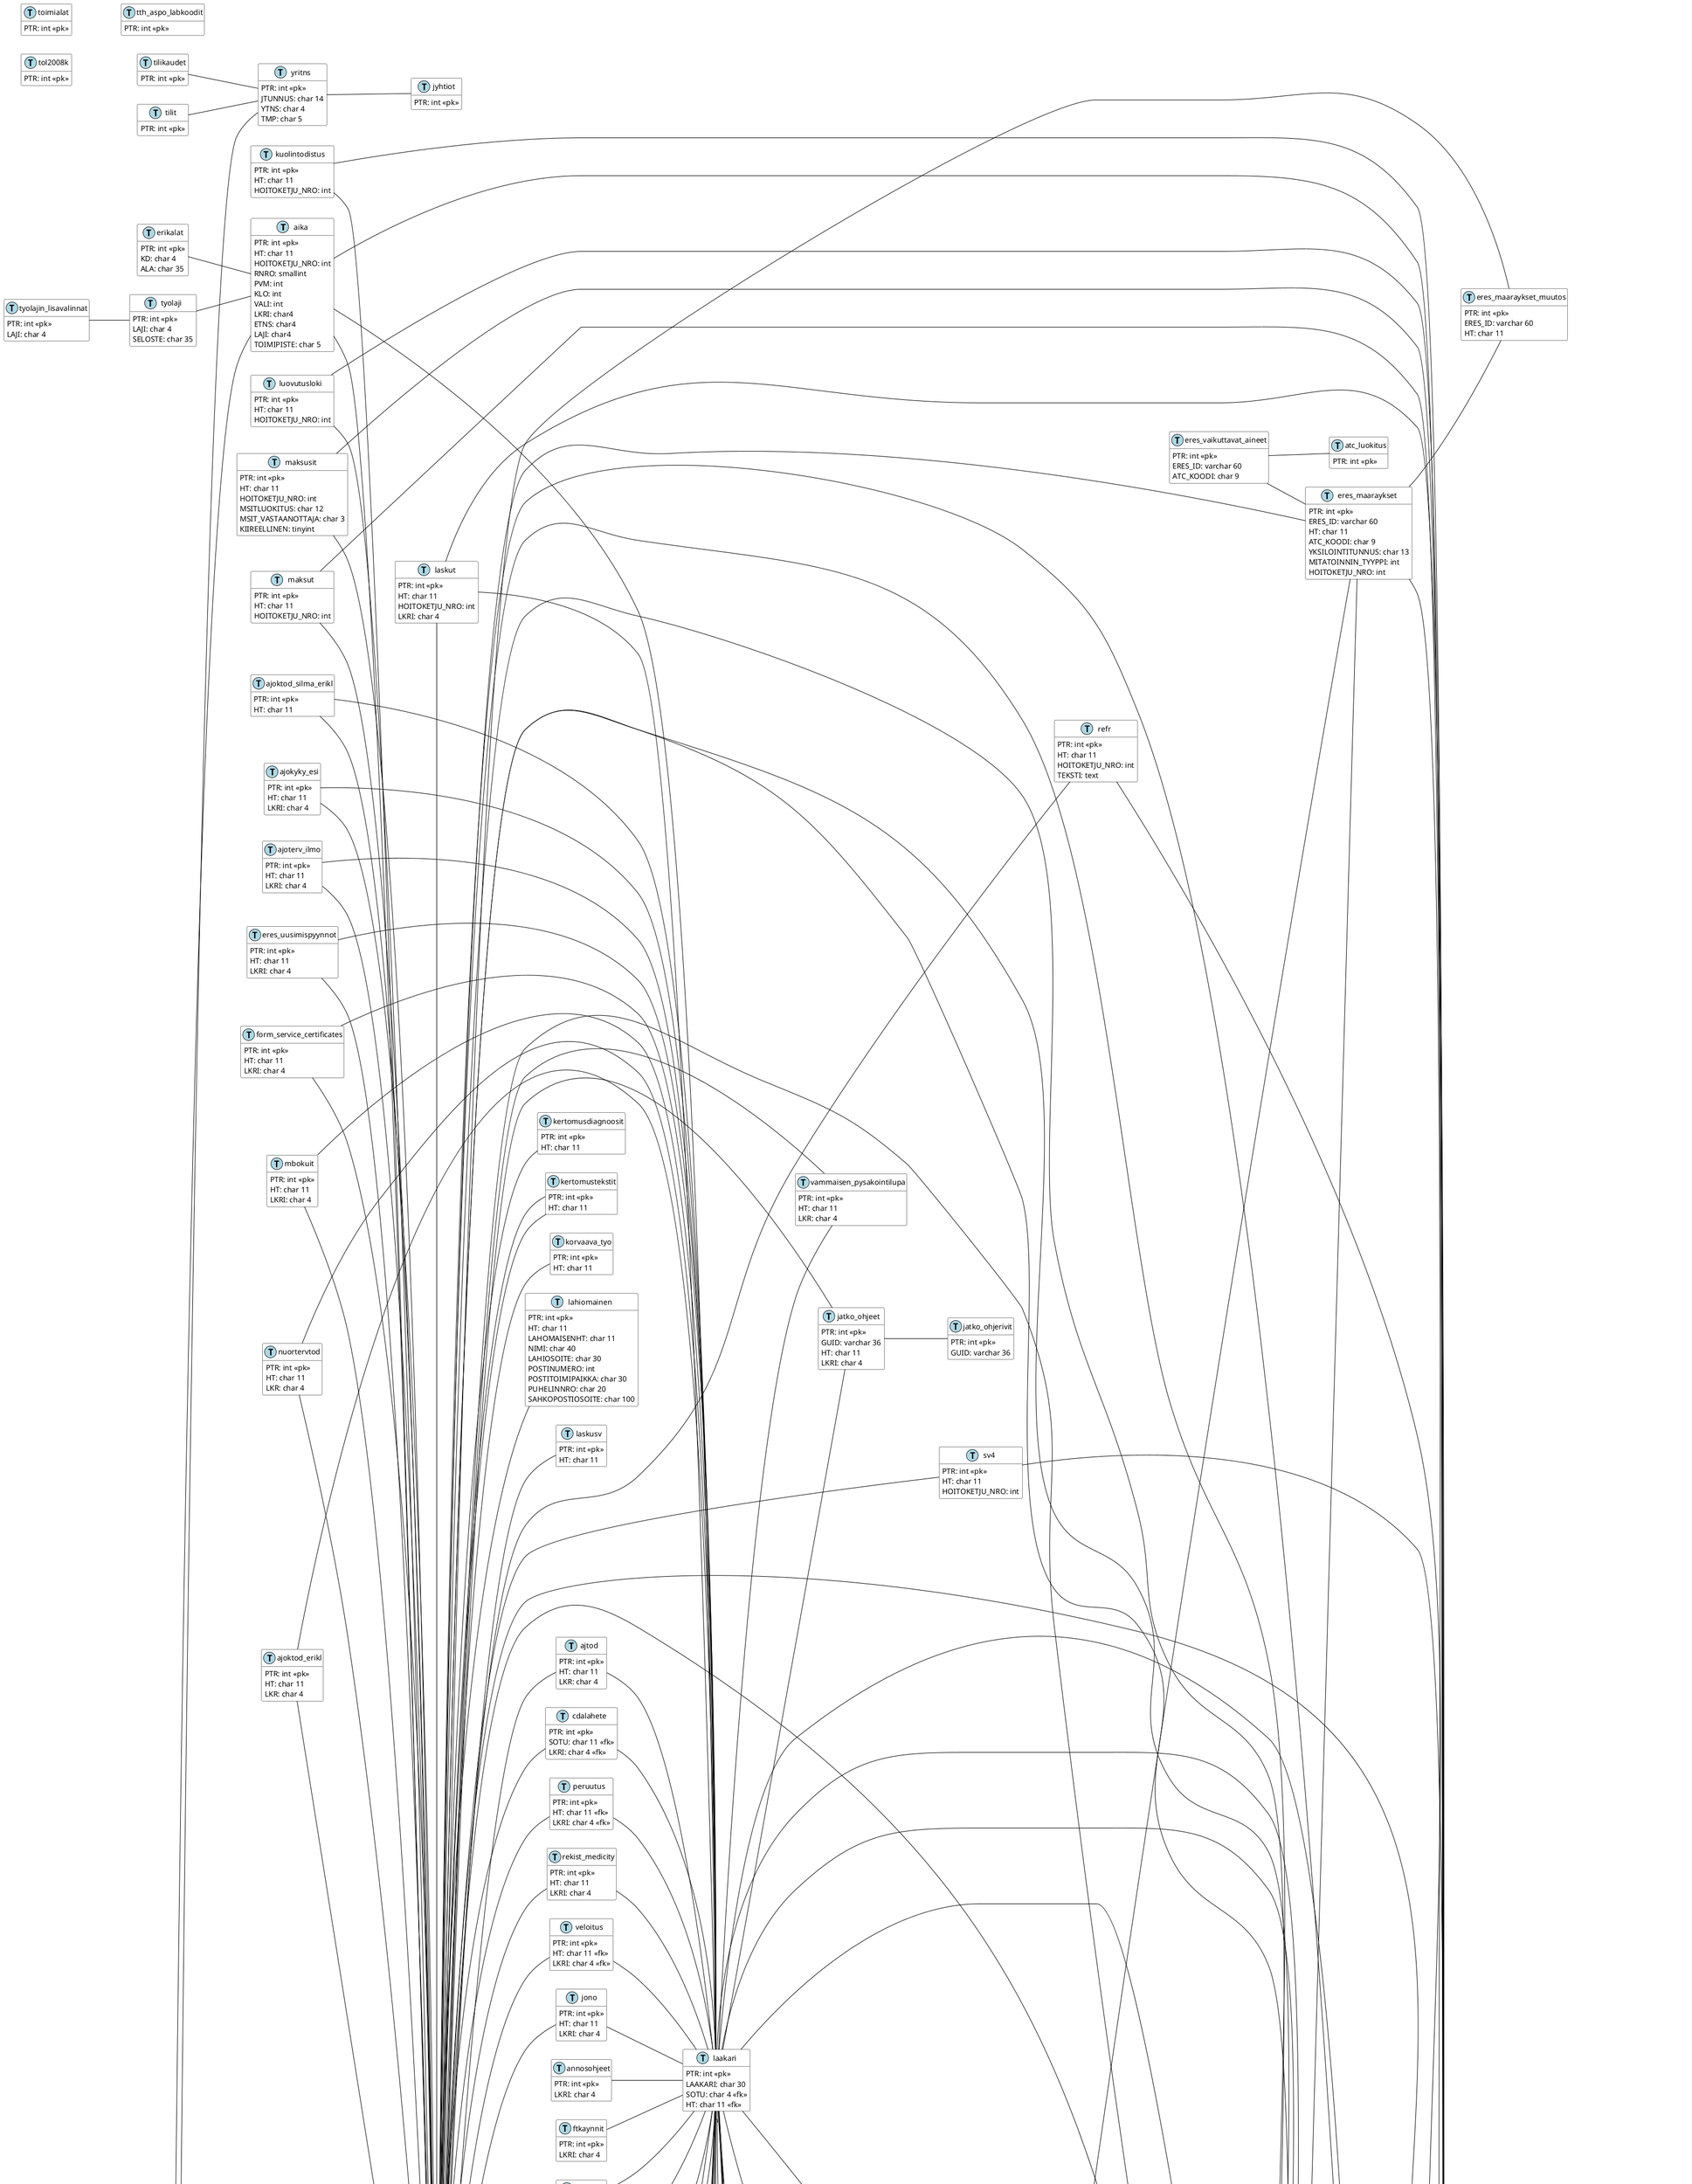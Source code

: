 @startuml

!define table(x) class x << (T,lightblue) >>
!define view(x) class x << (V,lightblue) >>
!define tr(x) class x << (R,red) >>
!define tf(x) class x << (F,darkorange) >>
!define af(x) class x << (F,white) >>
!define fn(x) class x << (F,plum) >>
!define fs(x) class x << (F,tan) >>
!define ft(x) class x << (F,wheat) >>
!define if(x) class x << (F,gaisboro) >>
!define p(x) class x << (P,indianred) >>
!define pc(x) class x << (P,lemonshiffon) >>
!define x(x) class x << (P,linen) >>

hide methods
hide stereotypes
skinparam classarrowcolor gray
skinparam ClassBackgroundColor white
skinparam ClassBorderColor black
skinparam ArrowColor black
skinparam Shadowing false
'top to bottom direction
left to right direction

table(aika) {
	PTR: int <<pk>>
	HT: char 11
	HOITOKETJU_NRO: int
        RNRO: smallint
	PVM: int
	KLO: int
	VALI: int
	LKRI: char4
	ETNS: char4
	LAJI: char4
	TOIMIPISTE: char 5
}
/'
table(aika_log) {
	PTR int <<pk>>
	HT: char 11
	HOITOKETJU_NRO: int
	LKRI: char 4
}
'/
/'	tyhjä taulu
table(aikaseuranta) {
	PTR: int <<pk>>
	HT: char 11
	LKRI: char 4
}
'/
table(ajoktod_erikl) {
	PTR: int <<pk>>
	HT: char 11
	LKR: char 4
}

table(ajoktod_silma_erikl) {
	PTR: int <<pk>>
	HT: char 11
}

table(ajokyky_esi) {
	PTR: int <<pk>>
	HT: char 11
	LKRI: char 4
}

table(ajoterv_ilmo) {
	PTR: int <<pk>>
	HT: char 11
	LKRI: char 4
}

table(ajotod_laajennettu) {
	PTR: int <<pk>>
	HT: char 11
}

table(ajtod) {
	PTR: int <<pk>>
	HT: char 11
	LKR: char 4
}
/'	tyhjiä tauluja
table(alarm) {
	PTR: int <<pk>>
	LKRI: char 4
}
table(alarmrec) {
	PTR: int <<pk>>
}
'/
/'
table(alennus) {
	PTR: int <<pk>>
}
'/
/'
table(aleryhma) {
	PTR: int <<pk>>
}
'/
/'
table(altiste) {
	PTR: int <<pk>>
}
table(altisteet) {
	PTR: int <<pk>>
}
'/
/'	tarkista
table(alueet) {
	PTR: int <<pk>>
}
'/

table(aluhinta) {
	PTR: int <<pk>>
	KOODI: char 7
}


table(anamnesi) {
	PTR: int <<pk>>
	HT: char 11
}
/'
table(anamnesi_bak) {
	PTR: int <<pk>>
	HT: char 11
}
'/
table(annosohjeet) {
	PTR: int <<pk>>
	LKRI: char 4
}

/' tarkista
table(asema) {
	PTR: int <<pk>>
}
'/

table(asiakas) {
	PTR: int <<pk>>
	Y_TUNNUS: char 11
}
/'	tyhjiä tauluja
table(asiakas_tilit) {
	PTR: int <<pk>>
}


table(asiakasryhmatunnukset) {
	PTR: int <<pk>>
}
'/
/'	tarkista
table(asryhmat) {
	PTR: int <<pk>>
}
'/

table(atc_luokitus) {
	PTR: int <<pk>>
}


table(atodist) {
	PTR: int <<pk>>
	HT: char 11
	HOITOKETJU_NRO: int
	LKR: char 4
}
/'
table(audit) {
	PTR: int <<pk>>
	HT: char 11
}
'/
/'
table(avoin_liitelomake) {
	PTR: int <<pk>>
	HT: char 11
}
'/

table(blausunto1) {
	PTR: int <<pk>>
	HT: char 11
	HOITOKETJU_NRO: int
	SIIRTOTIEDOT: varchar 100
}

table(blausunto2) {
	PTR: int <<pk>>
	HT: char 11
	HOITOKETJU_NRO: int
}

/'
table(cdaasetus) {
	PTR: int <<pk>>
}
'/

table(cdalahete) {
	PTR: int <<pk>>
	SOTU: char 11 <<fk>>
	LKRI: char 4 <<fk>>
}

table(cdaloki) {
	PTR: int <<pk>>
	HT: char 11
}

/'	tyhjä taulu
table(clsnto) {
	PTR: int <<pk>>
	HT: char 11
	HOITOKETJU_NRO: int
	LKR: char 4
}
'/
/'
table(comconsent) {
	PTR: int <<pk>>
}
table(compatientwill) {
	PTR: int <<pk>>
}
'/
/'	tyhjiä tauluja
table(ekg_ras) {
	PTR: int <<pk>>
	HT: char 11
	HOITOKETJU_NRO: int
	LKR: char 4
}

table(elausunto) {
	PTR: int <<pk>>
	HT: char 11
	HOITOKETJU_NRO: int
	LKR: char 4
}
'/

table(email) {
	PTR: int <<pk>>
	HT: char 11
}
/' tyhjiä tauluja
table(endoskopiat) {
	PTR: int <<pk>>
	HT: char 11
	HOITOKETJU_NRO: int
}
table(ennakko) {
	PTR: int <<pk>>
	HT: char 11
}
'/
/'
table(epreprescriptionprofessional) {
	PTR: int <<pk>>
}
'/
/'
table(epreprescriptionprofessionalrestriction) {
	PTR: int <<pk>>
}
'/

table(epreprescriptionrenewal) {
	PTR: int <<pk>>
	HTUN: char 11
	AUTHOR: varchar 6
}
/'
table(EPRePresMessageAck) {
	PTR: int <<pk>>
}
'/
/'
table(eres_cda_dokumentit) {
	PTR: int <<pk>>
}
'/
/'
table(eres_koodistot) {
	PTR: int <<pk>>
}
'/
/'
table(eres_logi) {
	PTR: int <<pk>>
}
'/
/'
table(eres_lt_erillisselvitys) {
	PTR: int <<pk>>
	YKSILOINTITUNNUS: char 13
}
'/
/'
table(eres_lt_erillisselvitys_historia) {
	PTR: int <<pk>>
	YKSILOINTITUNNUS: char 13
}
'/
/'
table(eres_lt_fraasit) {
	PTR: int <<pk>>
	YKSILOINTITUNNUS: char 13
}
'/
/'
table(eres_lt_laake) {
	PTR: int <<pk>>
	YKSILOINTITUNNUS: char 13
}
'/
/'
table(eres_lt_laake_historia) {
	PTR: int <<pk>>
	YKSILOINTITUNNUS: char 13
}
'/
/'
table(eres_lt_vaikuttava_aine) {
	PTR: int <<pk>>
	YKSILOINTITUNNUS: char 13
}
'/
/'
table(eres_lt_vaikuttava_aine_historia) {
	PTR: int <<pk>>
	YKSILOINTITUNNUS: char 13
}
'/

table(eres_maaraykset) {
	PTR: int <<pk>>
	ERES_ID: varchar 60
	HT: char 11
	ATC_KOODI: char 9
	YKSILOINTITUNNUS: char 13
	MITATOINNIN_TYYPPI: int
	HOITOKETJU_NRO: int
}


table(eres_maaraykset_muutos) {
	PTR: int <<pk>>
	ERES_ID: varchar 60
	HT: char 11
}

/'
table(eres_muut_valmisteet) {
	PTR: int <<pk>>
}
'/
/'
table(eres_seokset) {
	PTR: int <<pk>>
}
'/
/'	tyhjä taulu
table(eres_uusimis_oikeudet) {
	PTR: int <<pk>>
}
'/

table(eres_uusimispyynnot) {
	PTR: int <<pk>>
	HT: char 11
	LKRI: char 4
}


table(eres_vaikuttavat_aineet) {
	PTR: int <<pk>>
	ERES_ID: varchar 60
	ATC_KOODI: char 9
}

/'
table(eres_versiot) {
	PTR: int <<pk>>
}
'/
/'
table(eres_vrk_toimikortti) {
	PTR: int <<pk>>
}
'/
/'
table(erihinta) {
	PTR: int <<pk>>
}
'/
/'
table(erikala) {
	PTR: int <<pk>>
}
'/

table(erikalan_lkrin_lsnto) {
	PTR: int <<pk>>
	HT: char 11
	LKR: char 4
}


table(erikalat) {
	PTR: int <<pk>>
	KD: char 4
	ALA: char 35
}

/'	tyhjä taulu
table(erikoisalamaxkaynnit) {
	PTR: int <<pk>>
}


table(erillinen_asiakirja) {
	PTR: int <<pk>>
	HT: char 11
}
'/
/'
table(extkayttajat) {
	PTR: int <<pk>>
}
'/

table(extoikeudet) {
	PTR: int <<pk>>
}

/'	tyhjä taulu
table(exttiedostot) {
	PTR: int <<pk>>
}
'/

table(form_service_certificates) {
	PTR: int <<pk>>
	HT: char 11
	LKRI: char 4
}

/'
table(fraasit) {
	PTR: int <<pk>>
}
'/
table(ftkaynnit) {
	PTR: int <<pk>>
	LKRI: char 4
}
/'
table(ftkuvat) {
	PTR: int <<pk>>
}
'/

table(fttekstit) {
	PTR: int <<pk>>
	LKRI: char 4
}

table(fysioterapia) {
	PTR: int <<pk>>
	SOTU: char 11 <<fk>>
	HOITOKETJU_NRO: int
}

/'
table(gdpr_log_yyyymm) {
	PTR: int <<pk>>
	HT: char 11
}
table(gdpr_logi) {
	PTR: int <<pk>>
	HT: varchar 100
}
'/
/'
table(gmssqlfile) {
}
'/
/'	tyhjä taulu
table(gstatus) {
	PTR: int <<pk>>
	HT: char 11
}
'/
/'
table(hampaat) {
	PTR: int <<pk>>
}
'/
/'	tyhjiä tauluja
table(hansel_puitesopimus) {
	PTR: int <<pk>>
}


table(hansel_sopimus) {
	PTR: int <<pk>>
}


table(hansel_tuotekoodit) {
	PTR: int <<pk>>
}
'/

table(hetut_rokotus) {
	HT: char 11
}

/'	tyhjä taulu
table(hilmo) {
	PTR: int <<pk>>
	HT: char 11
}
'/
/'
table(hilmo_topi_rekisteri) {
	PTR: int <<pk>>
}
'/
/'
table(hkoodit) {
	PTR: int <<pk>>
}
'/
/'
table(hloryhma) {
	PTR: int <<pk>>
}
'/
/' tyhjiä tauluja
table(hoitoilmoitus) {
	PTR: int <<pk>>
	HT: char 11
}

table(hoitoilmoitus_era) {
	PTR: int <<pk>>
}


table(hoitoilmoitus_lahetys) {
	PTR: int <<pk>>
}
'/
table(hoitoketju) {
	PTR: int <<pk>>
	HOITOKETJU_NRO: int
	HT: char 11
}
/'	tyhjiä tauluja
table(hoitovastuu) {
	PTR: int <<pk>>
	HOITOKETJU_NRO: int
}
table(hs_aika) {
	PTR: int <<pk>>
	HT: char 11
}
table(hs_ajanvaraus) {
	PTR: int <<pk>>
}
table(hs_an_esitiedot) {
	PTR: int <<pk>>
	HT: char 11
}
table(hs_avlahete) {
	PTR: int <<pk>>
	HT: char 11
}
table(hs_esitiedot) {
	PTR: int <<pk>>
	HT: char 11
	LKRI: char 4
}
table(hs_guidlist) {
	PTR: int <<pk>>
	HT: char 11
}
table(hs_hoitokortti) {
	PTR: int <<pk>>
	HT: char 11
	HOITOKETJU_NRO: int
}
table(hs_koodit) {
	PTR: int <<pk>>
}
table(hs_laakejako) {
	PTR: int <<pk>>
	HT: char 11
}
table(hs_lahete) {
	PTR: int <<pk>>
	HT: char 11
}
table(hs_laitevaraukset) {
	PTR: int <<pk>>
	HT: char 11
}
table(hs_laitteet) {
	PTR: int <<pk>>
}
table(hs_logi) {
	PTR: int <<pk>>
	HT: char 11
}
table(hs_notes) {
	PTR: int <<pk>>
}
table(hs_osastot) {
	PTR: int <<pk>>
}
table(hs_resursointi) {
	PTR: int <<pk>>
}
table(hs_saikuume) {
	PTR: int <<pk>>
	HT: char 11
}
table(hs_sailaake) {
	PTR: int <<pk>>
	HT: char 11
	LKRI: char 4
}
table(hs_salisuljettu) {
	PTR: int <<pk>>
}
table(hs_styles) {
	PTR: int <<pk>>
}
table(hs_tekstit) {
	PTR: int <<pk>>
	HT: char 11
}
table(hs_toimenpide) {
	PTR: int <<pk>>
	HT: char 11
}
table(hs_vuodepaikat) {
	PTR: int <<pk>>
}
table(hs_vuodevaraus) {
	PTR: int <<pk>>
	HT: char 11
}
table(hstatus) {
	PTR: int <<pk>>
	HT: char 11
	LKRI: char 4
}
table(htekstit) {
	PTR: int <<pk>>
	HT: char 11
	LKRI: char 4
}
'/
table(hukat) {
	PTR: int <<pk>>
	HT: char 11
}

/'	tyhjä taulu
table(huoltotauko) {
	PTR: int <<pk>>
}
'/
/'
table(huonenro) {
	PTR: int <<pk>>
}
table(huonetunnukset) {
	PTR: int <<pk>>
}
'/
/'
table(iah) {
	PTR: int <<pk>>
}
'/

table(icd10) {
	PTR: int <<pk>>
	KOODI: char 6
	AST: char 1
	KOODI_2: char 6
	THL_KOODI: char 13
}


table(icd10omat) {
	PTR: int <<pk>>
	LKRI: char 4
}

/'
table(icdlnk) {
	PTR: int <<pk>>
}
'/
/'
table(icdtxt) {
	PTR: int <<pk>>
}
'/
/'
table(icpc2) {
	PTR: int <<pk>>
}
'/
/'	tyhjiä tauluja
table(ienrajat) {
	PTR: int <<pk>>
	HT: char 11
	LKRI: char 4
}

table(init) {
	PTR: int <<pk>>
}


table(inn_laakeaineet) {
	PTR: int <<pk>>
}
'/
/'	ei relevantti taulu
table(iplogi) {
	PTR: int <<pk>>
	HT: char 11
}
'/
/' tyhjiä tauluja
' irtosolu ei tyhjä tuotannossa
table(irtosolu) {
	PTR: int <<pk>>
	HETU: char 11
}


table(ivf) {
	PTR: int <<pk>>
	HETU: char 11
}
'/
table(ivfp) {
	PTR: int <<pk>>
	HETU: char 11
}


table(jatko_ohjeet) {
	PTR: int <<pk>>
	GUID: varchar 36
	HT: char 11
	LKRI: char 4
}

table(jatko_ohjerivit) {
	PTR: int <<pk>>
	GUID: varchar 36
}


table(jono) {
	PTR: int <<pk>>
	HT: char 11
	LKRI: char 4
}


table(jyhtiot) {
	PTR: int <<pk>>
}

/'
table(kalenteri) {
	PTR: int <<pk>>
}
'/
/'
table(kassatns) {
	PTR: int <<pk>>
}
'/
/'	tyhjiä tauluja
table(kauttakulku) {
	PTR: int <<pk>>
	HT: char 11
}


table(kauttakulkuaineistot) {
	PTR: int <<pk>>
}
'/

table(kaynnit) {
	PTR: int <<pk>>
	HT: char 11
	HOITOKETJU_NRO: int
}


table(kayttotarkoitus) {
	PTR: int <<pk>>
	HT: char 11
}
/'
table(kelasv) {
	PTR: int <<pk>>
}
'/
table(kertomusdiagnoosit) {
	PTR: int <<pk>>
	HT: char 11
}
/'
table(kertomusdiagnoosit_x) {
	PTR: int <<pk>>
	HT: char 11
}
'/
/'
table(KERTOMUSROKOTUS) {
	PTR: int <<pk>>
	HT: char 11
}


table(kertomustekijat) {
	PTR: int <<pk>>
}
'/

table(kertomustekstit) {
	PTR: int <<pk>>
	HT: char 11
}
/'	tyhjiä tauluja
table(kertomustmp) {
	PTR: int <<pk>>
	HT: char 11
}


table(kertomustmp_x) {
	PTR: int <<pk>>
	HT: char 11
}


table(kihi_alennus) {
	PTR: int <<pk>>
}


table(kihi_alennusrivit) {
	PTR: int <<pk>>
}


table(kihi_ohitettavat) {
	PTR: int <<pk>>
}


table(kiinnost) {
	PTR: int <<pk>>
}
'/
/'
table(kirje) {
	PTR: int <<pk>>
}
'/
/'
table(kkoodi) {
	PTR: int <<pk>>
}
'/
/'
table(klista) {
	PTR: int <<pk>>
}
'/
/'
table(klkumppani) {
	PTR: int <<pk>>
}
'/
/'
table(klmuunnos) {
	PTR: int <<pk>>
}
'/
/'
table(konseptit) {
	PTR: int <<pk>>
}
'/
table(konsult) {
	PTR: int <<pk>>
	HT: char 11
	LY_TUNNUS: char 11
	HOITOKETJU_NRO: int
}
/' tyhjä taulu
table(kontekstinvaihto) {
	PTR: int <<pk>>
	HT: char 11
}
'/
/'
table(koodit) {
	PTR: int <<pk>>
}
'/
/'	tyhjä taulu
table(korttimaksut) {
	PTR: int <<pk>>
}
'/
table(korvaava_tyo) {
	PTR: int <<pk>>
	HT: char 11
}
/'
table(kptns) {
	PTR: int <<pk>>
}
'/
/'
table(ktasma) {
	PTR: int <<pk>>
}
'/
/'	tyhjiä tauluja
table(kunta) {
	PTR: int <<pk>>
}
table(kuntoutuja) {
	PTR: int <<pk>>
	HT: char 11
}
table(kuntoutujan_kurssit) {
	PTR: int <<pk>>
	HT: char 11
}
table(kuntoutuksen_tilat) {
	PTR: int <<pk>>
}
table(kuntoutuskurssi) {
	PTR: int <<pk>>
}
table(kuntoutuskurssin_jaksot) {
	PTR: int <<pk>>
}
'/

table(kuolintodistus) {
	PTR: int <<pk>>
	HT: char 11
	HOITOKETJU_NRO: int
}

/'	tyhjä taulu, ei tyhjä tuotannossa
table(kuulo) {
	PTR: int <<pk>>
	HT: char 11
	HOITOKETJU_NRO: int
	LKR: char 4
}
'/
/'
table(kuvankatselu) {
	PTR: int <<pk>>
}
'/
/'
table(kuvatieto) {
	PTR: int <<pk>>
	HT: char 11
	LKRI: char 4
}
'/
/'
table(kuvaus) {
	PTR: int <<pk>>
}
'/
/'	tyhjiä tauluja
table(kyselypohjat) {
	PTR: int <<pk>>
}

table(kyselyvastaukset) {
	PTR: int <<pk>>
	HT: char 11
}
'/
/'
table(laajuus) {
	PTR: int <<pk>>
}
'/
table(laakari) {
	PTR: int <<pk>>
	LAAKARI: char 30
	SOTU: char 4 <<fk>>
	HT: char 11 <<fk>>
}

/'	tyhjiä tauluja
table(laakari_kp_ryhma) {
	PTR: int <<pk>>
	LKR: char 4
}
'/
/'
table(laakari_log) {
	PTR: int <<pk>>
	SOTU: char 4 <<fk>>
	HT: char 11 <<fk>>
}
'/
/'	tyhjä taulu
table(laakari_profiilikuvat) {
	PTR: int <<pk>>
}
'/
/'
table(laakedata) {
	PTR: int <<pk>>
}
'/
/'
table(laakkeet) {
	PTR: int <<pk>>
	LAAKE: char 12
}
'/
/'	tyhjä taulu, ei tyhjä tuotannossa
table(lablah) {
	PTR: int <<pk>>
}
'/
/'
table(labse) {
	PTR: int <<pk>>
}
'/
/'
table(labtarra) {
	PTR: int <<pk>>
}
'/

table(lahete) {
	PTR: int <<pk>>
	HT: char 11
	HOITOKETJU_NRO: int
	LKRI: char 4 <<fk>>
}

/' tyhjä taulu
table(lahetevaraus) {
	PTR: int <<pk>>
}
'/

table(lahiomainen) {
	PTR: int <<pk>>
	HT: char 11
	LAHOMAISENHT: char 11
	NIMI: char 40
	LAHIOSOITE: char 30
	POSTINUMERO: int
	POSTITOIMIPAIKKA: char 30
	PUHELINNRO: char 20
	SAHKOPOSTIOSOITE: char 100
}

/'	tyhjiä tauluja
table(laite) {
	PTR: int <<pk>>
}


table(laskun_lisatiedot) {
	PTR: int <<pk>>
}
'/

table(laskusv) {
	PTR: int <<pk>>
	HT: char 11
}


table(laskut) {
	PTR: int <<pk>>
	HT: char 11
	HOITOKETJU_NRO: int
	LKRI: char 4
}

table(laskutuslupa) {
	PTR: int <<pk>>
	HT: char 11
	HOITOKETJU_NRO: int
	LKRI: char 4 <<fk>>
}

table(lasrivituonti) {
	PTR: int <<pk>>
	HT: char 11 <<fk>>
	LKRI: char 4 <<fk>>
}

table(lausunto) {
	PTR: int <<pk>>
	HT: char 11 <<fk>>
	HOITOKETJU_NRO: int
	LAH_PVM: int
	KUVAUS_PVM: int
	LKRI: char 4 <<fk>>
}

table(lausunto_laakkeet) {
	PTR: int <<pk>>
	HT: char 11
}

table(lausunto_siirto) {
	HT: char 11 <<fk>>
	LKRI: char 4 <<fk>>
    }

table(lausunto_uusi) {
	HT: char 11 <<fk>>
	HOITOKETJU_NRO: int
	LKRI: char 4 <<fk>>
}

table(lisatiedot) {
	PTR: int <<pk>>
	HT: char 11 <<fk>>
	LKRI: char 4 <<fk>>
}

table(llahete) {
	PTR: int <<pk>>
	HT: char 11 <<fk>>
}

/'
table(llogi) {
	PTR: int <<pk>>
	HT: char 11
}
'/
/'
table(logi) {
	PTR: int <<pk>>
	HT: char 11
}
'/
/'
table(lomaketunnisteparit) {
	PTR: int <<pk>>
	PVM_XXX: int
	KLO_XXX: int
}


table(lpotilas) {
	PTR: int <<pk>>
	HT: char 11
	LKR: char 4
}
'/
table(lryhmat) {
	PTR: int <<pk>>
}
/'
table(lsesto) {
	PTR: int <<pk>>
}
'/
/'
table(luottohyvitykset) {
	PTR: int <<pk>>
}

table(luottopaatokset) {
	PTR: int <<pk>>
}
'/
/'
table(luovaxml) {
	PTR: int <<pk>>
}
'/
table(luovutusloki) {
	PTR: int <<pk>>
	HT: char 11
	HOITOKETJU_NRO: int
}

/'
table(luovutusrekisteri) {
	PTR: int <<pk>>
	HETU: char 30
}
'/

table(luovutusrivi) {
	PTR: int <<pk>>
	HT: char 11
}

/'	tyhjä taulu
table(m1lahete) {
	PTR: int <<pk>>
	HT: char 11
}
'/

table(maksusit) {
	PTR: int <<pk>>
	HT: char 11
	HOITOKETJU_NRO: int
	MSITLUOKITUS: char 12
	MSIT_VASTAANOTTAJA: char 3
	KIIREELLINEN: tinyint
}

table(maksut) {
	PTR: int <<pk>>
	HT: char 11
	HOITOKETJU_NRO: int
}

/'
table(marevan) {
	PTR: int <<pk>>
	HT: char 11
}
table(marevan_annos) {
	PTR: int <<pk>>
	HT: char 11
}
'/

table(matkakorvaus) {
	PTR: int <<pk>>
	HOITOKETJU_NRO: int
	HT: char 11
	LKR: char 4
}


table(mbokuit) {
	PTR: int <<pk>>
	HT: char 11
	LKRI: char 4
}
/'
table(menut) {
	PTR: int <<pk>>
	text varchar 255
}
'/

table(merimiestark) {
	PTR: int <<pk>>
	HT: char 11
	HOITOKETJU_NRO: int
}

/'
table(minimilaskutus) {
	PTR: int <<pk>>
}
'/

table(mittaus) {
	PTR: int <<pk>>
	TNS: char 8
	RYHMA: char 10
	TEKSTI: varchar 50
	KOODI: char 7
}
/'	tyhjä taulu
table(mlogi) {
	PTR: int <<pk>>
	HT: char 11
}
'/
table(muistio) {
	PTR: int <<pk>>
	HT: char 11
}
/'
table(muunnos) {
	PTR: int <<pk>>
}
'/
/'
table(muutri) {
	PTR: int <<pk>>
	HT: char 11
}
'/
/'
table(mviite) {
	PTR: int <<pk>>
}
'/

table(nakos) {
	PTR: int <<pk>>
	HT: char 11
	HOITOKETJU_NRO: int
	LKR: char 4
}

/'	tyhjä taulu
table(nakoseula) {
	PTR: int <<pk>>
	HT: char 11
}
'/

table(netlaak) {
	PTR: int <<pk>>
	LKRI: char 4
}

/'
table(nrot) {
}
'/
/'
table(numerot) {
	PTR: int <<pk>>
}
'/

table(nuortervtod) {
	PTR: int <<pk>>
	HT: char 11
	LKR: char 4
}
/'
table(ohjaukset) {
	PTR: int <<pk>>
}
'/
/'
table(ohjelmat) {
	PTR: int <<pk>>
}
'/

table(omaloma) {
	PTR: int <<pk>>
	HT: char 11 <<fk>>
	HOITOKETJU_NRO: int
	LKRI: char 4 <<fk>>
}

table(omalomp) {
	PTR: int <<pk>>
	LKRI: char 4
}

table(oryhma) {
	PTR: int <<pk>>
}


table(osastot) {
	PTR: int <<pk>>
}

/'	tyhjiä tauluja
table(ovum) {
	PTR: int <<pk>>
	HETU: char 11
}


table(paatoksentuki_tulokset) {
	PTR: int <<pk>>
	HT: char 11
}
'/


table(palkkiot) {
	PTR: int <<pk>>
	KOODI: char 7
	TUNNUS: char 4
}

/'	tyhjä taulu
table(palveluseteli) {
	PTR: int <<pk>>
	HT: char 11
	HOITOKETJU_NRO: int
}
'/

table(palvelutapahtumat) {
	PTR: int <<pk>>
	HT: char 11
}


table(papa) {
	PTR: int <<pk>>
	HETU: char 11
}
/'	tyhjä taulu
table(pdf_arkistointi_loki) {
	PTR: int <<pk>>
	HT: char 11
}
'/
/'
table(perinta) {
	PTR: int <<pk>>
}
'/
table(peruutus) {
	PTR: int <<pk>>
	HT: char 11 <<fk>>
	LKRI: char 4 <<fk>>
}

table(pkonseptit) {
	PTR: int <<pk>>
	HT: char 11
}
/'
table(pnro) {
	PTR: int <<pk>>
}
'/
/'	tyhjä taulu
table(postit) {
	PTR: int <<pk>>
	HT: char 11
}
'/
/'
table(postitmp) {
	PTR: int <<pk>>
}
'/
/'	tyhjä taulu
table(potilaan_tietojensiirrot) {
	PTR: int <<pk>>
	HT: char 11
}
'/
/'
table(profiili) {
	PTR: int <<pk>>
}
'/
/'
table(pvmt) {
	PTR: int <<pk>>
}
'/

table(rad_tutkimus) {
	PTR: int <<pk>>
	GUID: varchar 36
	KUV_PVM: int
	LAUS_TEKSTI: text
	LNTO_POTILAALLE_NETISSA: tinyint
}
/'
table(rajat) {
	PTR: int <<pk>>
}
'/
table(raksop_rivit) {
	PTR: int <<pk>>
}

table(refr) {
	PTR: int <<pk>>
	HT: char 11
	HOITOKETJU_NRO: int
	TEKSTI: text
}

table(rekist) {
	PTR: int <<pk>>
	NIMI: char 40
	HT: char 11
	OSOITE: char 30
	POSTNRO: int
	PAIKKA: char 30
	SUUNTA: char 4
	NUMERO: char 8
	LHT: char 11
	LKRI: char 4
	R_SALLII: char 1
	TTH_SALLII: char 1
	P_SALLII: char 1
	MAKSUHAIRIO_PVM: int
	MAKSUHAIRIO_HLO: char 4
	AV_SMS_LUPA: char 1
	KELAKORTTI_GUID: varchar 36
}


/'
table(rekist_log) {
	PTR: int <<pk>>
	HT: char 11
	LHT: char 11
	LKRI: char 4
}
'/
table(rekist_medicity) {
	PTR: int <<pk>>
	HT: char 11
	LKRI: char 4
}
/'
table(rekisterinpitajarekisteri) {
	PTR: int <<pk>>
}
'/

table(rekistp) {
	PTR: int <<pk>>
	HT: char 11
}
/'
table(rekistpoistetut) {
	PTR: int <<pk>>
	HT: char 11
	LKRI: char 4
}
'/

table(reseptit) {
	PTR: int <<pk>>
	HT: char 11
	HOITOKETJU_NRO: int
	LKR: char 4
}

/'	tyhjä taulu
table(resurssi) {
	PTR: int <<pk>>
}
'/

table(riskitiedot) {
	PTR: int <<pk>>
	HT: char 11
}
/'
table(rislaite) {
	PTR: int <<pk>>
}
'/

table(rokote) {
	PTR: int <<pk>>
	ROKOTE: char 40
}


table(rokotus) {
	PTR: int <<pk>>
	HT: char 11
	ROKOTE: char 40
}

/' tyhjiä tauluja
table(rx) {
	PTR: int <<pk>>
	HT: char 11
}

table(rx0) {
	PTR: int <<pk>>
}


table(rx1) {
	PTR: int <<pk>>
}

table(rx2) {
	PTR: int <<pk>>
}

table(rx3) {
	PTR: int <<pk>>
}
'/
/'
table(ryhlask) {
	PTR: int <<pk>>
}
'/
/'
table(ryhma) {
	PTR: int <<pk>>
}
'/
/'	tyhjä taulu
table(ryhma_hintamuutos) {
	PTR: int <<pk>>
}
'/
/'
table(ryhmat) {
	PTR: int <<pk>>
}
'/
table(ryhos) {
	PTR: int <<pk>>
	HETU: char 11
}

/'
table(s_kansio) {
	PTR: int <<pk>>
	HT: char 11
}
'/
table(s_otsikko) {
	PTR: int <<pk>>
	HT: char 11
}
/'
table(s_pkansio) {
	PTR: int <<pk>>
}
'/
/'
table(s_potsikko) {
	PTR: int <<pk>>
}
'/
table(s_tieto) {
	PTR: int <<pk>>
	HT: char 11
}
/' tyhjiä tauluja
table(sai_aika) {
	PTR: int <<pk>>
	LKRI: char 4 <<fk>>
}
table(saihoi) {
	PTR: int <<pk>>
	HT: char 11
	HOITOKETJU_NRO: int
}
table(saikuume) {
	PTR: int <<pk>>
}
table(sailaake) {
	PTR: int <<pk>>
	LKRI: char 4 <<fk>>
}
table(sailah) {
	PTR: int <<pk>>
	HT: char 11 <<fk>>
	HOITOKETJU_NRO: int
}
table(saiosa) {
	PTR: int <<pk>>
}
table(saiosh) {
	PTR: int <<pk>>
}
'/

table(sairaus) {
	PTR: int <<pk>>
	HT: char 11 <<fk>>
	HOITOKETJU_NRO: int
	PVM: int
	KLO: int
	KOODI: char 7
	LKRI: char 4 <<fk>>
	ETNS: char 4
	GUID: varchar 36
	PAANAKYMA: char 10
}

/'
table(sairaus_hsy) {
	PTR: int <<pk>>
	HT: char 11
	LKRI: char 4
}
'/
/'
table(sairaus_muutettavat) {
	ptr: int <<pk>
}
'/

table(sairaus_sairaalalähetteet) {
	PTR: int <<pk>>
	HT: char 11 <<fk>>
	LKRI: char 4 <<fk>>
}

table(sairauslomasiirto_aineisto) {
	PTR: int <<pk>>
	HT: char 11
}
/'
table(sairauslomasiirto_konversiot) {
	PTR: int <<pk>>
}
'/
table(sairauslomasiirto_liittyma) {
	PTR: int <<pk>>
	HT tinyint
}

/' tyhjiä tauluja
table(sairuoka) {
	PTR: int <<pk>>
	HT: char 11
}
table(saisanelu) {
	PTR: int <<pk>>
	LKRI: char 4
}
table(saisop) {
	PTR: int <<pk>>
	HT: char 11
	LKRI: char 4
}
table(saisopr) {
	PTR: int <<pk>>
}
table(saitdi) {
	PTR: int <<pk>>
}
table(saitmp) {
	PTR: int <<pk>>
}
table(saitpl) {
	PTR: int <<pk>>
}
table(saitpr) {
	PTR: int <<pk>>
}
table(saitxt) {
	PTR: int <<pk>>
}
table(saityolista) {
	PTR: int <<pk>>
	LKRI: char 4
}
table(saivuode) {
	PTR: int <<pk>>
	HT: char 11
}
table(sali) {
	PTR: int <<pk>>
	HT: char 11
}
'/
/'
table(sanomavirheet) {
	PTR: int <<pk>>
}
'/
/'
table(savefile) {
	PTR: int <<pk>>
	HT: char 11
}
'/
/'
table(shistoria) {
	PTR: int <<pk>>
}
'/
/'
table(sijaiset) {
	PTR: int <<pk>>
}
'/
table(silmalasimaarays) {
	PTR: int <<pk>>
	HT: char 11
}
/'
table(skriptit) {
	PTR: int <<pk>>
}
'/
/'
table(smaksut) {
	PTR: int <<pk>>
}
'/
/'
table(smspohjat) {
	PTR: int <<pk>>
}
'/
/'	tyhjä taulu
table(sntutk) {
	PTR: int <<pk>>
	HETU: char 11
}
'/
table(sop_asemat) {
	PTR: int <<pk>>
	LY_TUNNUS: char 11
	TOIMIPISTE: char 5
}
/'
table(sop_mallit) {
	PTR: int <<pk>>
}
'/
/'
table(sopimukset) {
	PTR: int <<pk>>
}
'/
table(sopimus) {
	PTR: int <<pk>>
}
/'
table(sopimus531750) {
	PTR: int <<pk>>
}
table(sopimus531751) {
	PTR: int <<pk>>
}
table(sopimus531751_u) {
	PTR: int <<pk>>
}
'/

table(sopimusehdot) {
	PTR: int <<pk>>
}
/'
table(sopimushinnat) {
	PTR: int <<pk>>
}
'/
/'
table(sopimuspak2) {
	PTR: int <<pk>>
}
'/
table(sopimusrivit) {
	PTR: int <<pk>>
}
/'
table(SOPIMUSRYHMÄT) {
	PTR: int <<pk>>
}
'/
/'
table(SOPIMUSRYHMÄT_PALKKIOT) {
	PTR: int <<pk>>
}
'/
/'
table(SOPIMUSRYHMÄT2) {
	PTR: int <<pk>>
}
'/
/'
table(sopimusvakiohinnat) {
	PTR: int <<pk>>
}
'/
/'
table(sote_organisaatio) {
	PTR: int <<pk>>
	ORG_OID: varchar 60
	NIMI: varchar 255
	Y_TUNNUS: varchar 10
}
'/
/'
table(sote_organisaatio_tausta) {
	PTR: int <<pk>>
}
'/
/' tyhjiä tauluja
table(sote_tuottaja) {
	PTR: int <<pk>>
}
table(sote_valinta) {
	PTR: int <<pk>>
	HT: char 11
	HOITOKETJU_NRO: int
}
'/
/'
table(sql_q) {
}
table(sql_q_haly) {
}
table(sql_q2) {
}
table(sql_q3) {
}
table(sqltrace) {
	PTR: int <<pk>>
}
'/

table(stressi) {
	PTR: int <<pk>>
	HETU: char 11
}


table(suorakorvauspaatokset) {
	PTR: int <<pk>>
	HT: char 11
	LASKUNRO: int
}

table(sv3) {
	PTR: int <<pk>>
	HT: char 11
	LKRI: char 4
	LAHETE_GUIDIT: varchar 6500
}

table(sv3f) {
	PTR: int <<pk>>
	HT: char 11
	HOITOKETJU_NRO: int
}
/'
table(sv3sh) {
	PTR: int <<pk>>
	HT: char 11
	LKR: char 4
}
'/

table(sv4) {
	PTR: int <<pk>>
	HT: char 11
	HOITOKETJU_NRO: int
}
/'
table(taksa) {
	PTR: int <<pk>>
}
'/
/'
table(tarkastus_pohja_otsikot) {
	PTR: int <<pk>>
}
table(tarkastus_pohja_rivit) {
	PTR: int <<pk>>
}
'/
/'
table(taskpanelomat) {
	PTR: int <<pk>>
	LKRI: char 4
}
'/
/'
table(taskpanelpohja) {
	PTR: int <<pk>>
}
'/

table(tekijat) {
	PTR: int <<pk>>
	HT: char 11
	LY_TUNNUS: char 11
}


/'
table(tekijat_log) {
	PTR: int <<pk>>
	HT: char 11
}
'/

table(tekopaikat) {
	PTR: int <<pk>>
	'ALUE: char 4
	'YTNS: char 4
	'KOODI: char 7
	TEKOPAIKKA: char 5
}
/'
table(thl_koodistot) {
	PTR: int <<pk>>
}
'/

table(tilastot) {
	PTR: int <<pk>>
}


table(tilikaudet) {
	PTR: int <<pk>>
}


table(tilit) {
	PTR: int <<pk>>
}


table(tindeksi) {
	PTR: int <<pk>>
	HT: char 11
	LY_TUNNUS: char 11
}

/'
table(titmus) {
	PTR: int <<pk>>
	HT: char 11
	LKR: char 4
}
'/

table(tkind) {
	PTR: int <<pk>>
	HT: char 11
}


table(tlausunto) {
	PTR: int <<pk>>
	HT: char 11
	LKR: char 4
}


table(tlausuntoa) {
	PTR: int <<pk>>
	HT: char 11
}

table(tlausuntob) {
	PTR: int <<pk>>
	HT: char 11
	LY_TUNNUS: char 11
}

/'
table(TODISTUKSET) {
	PTR: int <<pk>>
	HT: char 11
	HOITOKETJU_NRO: int
}
'/
/'
table(toimenpide_luokitus) {
	PTR: int <<pk>>
}
'/

table(toimialat) {
	PTR: int <<pk>>
}
/'
table(toiminta) {
	PTR: int <<pk>>
}
'/
table(toimintasuunnitelmat) {
	PTR: int <<pk>>
}

table(toimipaikat) {
	PTR: int <<pk>>
	TMP: char 5
	NIMI: char 40
	OSOITE: char 30
	POSTNRO: int
	PAIKKA: char 30
	ORT: char 30
}

/'
table(toistuvaislaskut) {
	PTR: int <<pk>>
}
'/

table(tol2008k) {
	PTR: int <<pk>>
}


table(totasot) {
	PTR: int <<pk>>
	HT: char 11
}


table(tpiste) {
	PTR: int <<pk>>
}


table(tpkart) {
	PTR: int <<pk>>
}

table(tppiste) {
	PTR: int <<pk>>
}
/'
table(tslogi) {
	PTR: int <<pk>>
	HT: char 11
}
'/

table(ttark) {
	PTR: int <<pk>>
	TT_GUID: varchar 36
}


table(ttarkht) {
	PTR: int <<pk>>
	HT: char 11
	TT_GUID: varchar 36
}

table(ttarkrivit) {
	PTR: int <<pk>>
	TT_GUID: varchar 36
}


table(ttarkyri) {
	PTR: int <<pk>>
	LY_TUNNUS: char 11
}


table(tth_aspo_labkoodit) {
	PTR: int <<pk>>
}

/'
table(tth_pdf_kaynnit_dg) {
	PTR: int <<pk>>
}
table(tth_pdf_kayttokerrat) {
	PTR: int <<pk>>
}
table(tth_pdf_kayttokerroittain) {
	PTR: int <<pk>>
}
table(tth_pdf_kayttokerroittain_temp) {
	PTR: int <<pk>>
}
table(tth_pdf_kertomukset) {
	PTR: int <<pk>>
}
table(tth_pdf_koodit) {
	PTR: int <<pk>>
}
table(tth_pdf_kvartaalit) {
	PTR: int <<pk>>
}
table(tth_pdf_laskutus_tapahtumat) {
	PTR: int <<pk>>
	HT: char 11
}
table(tth_pdf_myynti_lajeittain) {
	PTR: int <<pk>>
}
table(tth_pdf_poissaololuokittelu) {
	PTR: int <<pk>>
}
table(tth_pdf_poissaolot_dg) {
	PTR: int <<pk>>
}
table(tth_pdf_poissaolot_kesto) {
	PTR: int <<pk>>
}
table(tth_pdf_tyontekijamaarat) {
	PTR: int <<pk>>
}
table(tth_pdf_yhdistelefirmat) {
	PTR: int <<pk>>
}
table(tth_pdf_yhdisteleosastot) {
	PTR: int <<pk>>
}
table(tth_pdf_yhdistelyt) {
	PTR: int <<pk>>
}
'/

table(tthkela) {
	PTR: int <<pk>>
}

table(tthkirjeet) {
	PTR: int <<pk>>
	LKRI: char 4
}

table(tthkirjeet_osallistujat) {
	PTR: int <<pk>>
	HT: char 11
}


table(tthseuranta) {
	PTR: int <<pk>>
}


table(tthsv111) {
	PTR: int <<pk>>
	HT: char 11
}

table(tthsv98) {
	PTR: int <<pk>>
}
/'
table(tthtyypit) {
	PTR: int <<pk>>
}
'/
/'
table(tthweblog) {
	PTR: int <<pk>>
}
'/
/'
table(tthx_asetukset) {
	PTR: int <<pk>>
}
table(tthx_ohjetekstit) {
	PTR: int <<pk>>
}
'/
/'
table(ttkelasv) {
	PTR: int <<pk>>
}
'/

table(ttsiirto) {
	PTR: int <<pk>>
	HT: char 11
	LY_TUNNUS: char 11
}
/'
table(ttskonv) {
	PTR: int <<pk>>
}
'/
/'
table(ttsliittyma) {
	PTR: int <<pk>>
}
'/
/'
table(ttsmtakonv) {
	PTR: int <<pk>>
}
'/
table(Tuko) {
	HT: char 11
}


table(tulos) {
	PTR: int <<pk>>
	HT: char 11
	HOITOKETJU_NRO: int
	HLO: char 4
	L_PVM: int
	TNS: char 8
	PVM: int
	VALMIS_PVM: int
	TULOS: char 14
	MAX: char 7
	MIN: char 7
	YKSIKKO: char 16
	VIIVASTETTY_PVM: int
	PYSYVASTI_VIIVASTETTY: tinyint
	TEKOPAIKKA: char 5
}
/'
table(tulos_hsy) {
	PTR: int <<pk>>
	HT nvarchar 50
}
'/
table(tulos_uusin) {
	HT: char 11

}
/'
table(tuotepaketit) {
	PTR: int <<pk>>
}
'/
/'
table(tutpaikat) {
	PTR: int <<pk>>
}
'/
table(tvaktod) {
	PTR: int <<pk>>
	HT: char 11
	HOITOKETJU_NRO: int
	LKR: char 4
}
/'
table(tyoasemat) {
	PTR: int <<pk>>
}
'/
/'	tyhjä taulu
table(tyokoodi) {
	PTR: int <<pk>>
}
'/
table(tyolaji) {
	PTR: int <<pk>>
	LAJI: char 4
	SELOSTE: char 35
}

table(tyolajin_lisavalinnat) {
	PTR: int <<pk>>
	LAJI: char 4
}
/'
table(tyolajin_lisval) {
	PTR: int <<pk>>
}
'/
/' tyhjä taulu
table(tyolistan_oletusryhmat) {
	PTR: int <<pk>>
}
'/
/'
table(tyosuhde_korjaus) {
	PTR: int <<pk>>
}
'/
/'	tyhjiä tauluja
table(uhs) {
	PTR: int <<pk>>
	HETU: char 11
}
table(ulkoiset_numerot) {
	PTR: int <<pk>>
	HT: char 11
}
'/

table(urhtark) {
	PTR: int <<pk>>
	HT: char 11
	LKR: char 4

}

table(vahinkotiedot) {
	PTR: int <<pk>>
	HT: char 11
}
/'
table(valintafraasit) {
	PTR: int <<pk>>
}
'/
/'
table(valintalistat) {
	PTR: int <<pk>>
}
'/
table(vammaisen_pysakointilupa) {
	PTR: int <<pk>>
	HT: char 11
	LKR: char 4
}


table(vanhat) {
	PTR: int <<pk>>
	HT: char 11

}

/'
table(wav_asetukset) {
	PTR: int <<pk>>

}
table(wav_auditlog) {
	PTR: int <<pk>>
	HETU: char 11
}
'/
/'	tyhjä taulu
table(wav_erikoisalat_tmp) {
	PTR: int <<pk>>
}
'/
/'
table(wav_hlo) {
	PTR: int <<pk>>
}
table(wav_ohjetekstit) {
	PTR: int <<pk>>
}
'/
/' tyhjiä tauluja
table(wav_palveluntarjoajat) {
	PTR: int <<pk>>
}

table(wav_vastaanottajat_tmp) {
	PTR: int <<pk>>
}
'/
/'
table(wavRegistLog) {
	PTR: int <<pk>>
}
'/
/'	tyhjiä tauluja
table(weblomakepohjat) {
	PTR: int <<pk>>
}
table(weblomakkeet) {
	PTR: int <<pk>>
	HT: char 11
}
'/
table(veloitus) {
	PTR: int <<pk>>
	HT: char 11 <<fk>>
	LKRI: char 4 <<fk>>
}
/'
table(viite) {
	PTR: int <<pk>>
}
'/
/'
table(winbutton) {
	PTR: int <<pk>>
}


table(wingroup) {
	PTR: int <<pk>>

}


table(winuser) {
	PTR: int <<pk>>
}
'/
/'
table(vlogi) {
	PTR: int <<pk>>
}
'/
/'
table(wsn_sql) {
	PTR: int <<pk>>
}
'/
/'	tyhjä taulu
table(vuodepaikat) {
	PTR: int <<pk>>
}
'/
/'
table(vuokra_ale) {
	PTR: int <<pk>>
}
'/
/'
table(vuokrat) {
	PTR: int <<pk>>
}
'/
/'	tyhjä taulu
table(yhteys) {
	PTR: int <<pk>>
}
'/
/'
table(yksi) {
	PTR: int <<pk>>
}
'/
/'
table(yksikot) {
	PTR: int <<pk>>
}
'/
/'
table(yleisloki) {
	PTR: int <<pk>>
	HT: char 11
}
'/

table(yleismak) {
	PTR: int <<pk>>
}

/'	tyhjiä tauluja
table(yleista) {
	PTR: int <<pk>>
	ALUE: char 4
	'TMP: char 5
	'NIMI: char 40
	'NAMN: char 40
	'OSOITE: char 30
	'ADRESS: char 30
	'POSTNRO: int
	'POSTNBR: int
	'PAIKKA: char 30
	'ORT: char 30
	'SUUNTA: char 4
	'NUMERO: char 8
	'FAXSUUNTA: char 4
	'FAXNUMERO: char 8
	LY_TUNNUS: char 11
	'PANKKI: char 20
	'TILINRO: char 20
}


table(ymportaat) {
	PTR: int <<pk>>
}
'/

table(yotasot) {
	PTR: int <<pk>>
}

/'	tyhjä taulu
table(yrajat) {
	PTR: int <<pk>>
}
'/

table(yrikp) {
	PTR: int <<pk>>
}


table(yritmp) {
	PTR: int <<pk>>
}

table(yritns) {
	PTR: int <<pk>>
	JTUNNUS: char 14
	YTNS: char 4
	TMP: char 5
}
/'
table(yritykset) {
	ID: varchar 50
	NRO: float
}
'/

table(yritys) {
	PTR: int <<pk>>
	NIMI: varchar 50
	LY_TUNNUS: char 11
	TTL: char 4
	TTL2: char 4
	TTH: char 4
	TTH2: char 4

}
/'	tyhjä taulu
table(yryhma) {
	PTR: int <<pk>>
}
'/
/'
table(yttahot) {
	PTR: int <<pk>>
}
'/
sv3 -- rekist
sv3f -- rekist
yritys -- sopimus
yritys -- asiakas
toimipaikat -- asiakas
toimipaikat -- yritns
toimipaikat -- yritmp
laakari -- asiakas
laakari -- sairaus
laakari -- lahete
laakari -- jatko_ohjeet
osastot -- asiakas

kaynnit -- rekist
aika -- rekist

rekist "n" --> "1" tulos
laakari "n" --> "1" tulos
kertomustekstit -- rekist
maksut -- rekist

laskut -r- rekist
lahete -- rekist
rekist -- jatko_ohjeet
rekist -- sairaus
suorakorvauspaatokset -- rekist
rekist -- tekijat
tekijat -- yritys

tyolaji -- aika
tyolajin_lisavalinnat -- tyolaji
aika -- laakari
toimipaikat -- aika
erikalat -- aika
sop_asemat -- tekijat
sop_asemat -- yritys
eres_maaraykset -- rekist
mittaus -- tulos
lausunto -- rad_tutkimus
lausunto -- palkkiot
lausunto -- laakari
rekist -- lausunto
rekist -- veloitus
veloitus -- laakari
aluhinta -- palkkiot

'tarkastamatta
maksusit -- hoitoketju
maksut -- hoitoketju
atodist -- hoitoketju
luovutusloki -- hoitoketju
blausunto1 -- hoitoketju
blausunto2 -- hoitoketju
nakos -- hoitoketju
omaloma -- hoitoketju
kuolintodistus -- hoitoketju
matkakorvaus -- hoitoketju
lausunto_uusi -- hoitoketju
fysioterapia -- hoitoketju
tulos -- hoitoketju
tvaktod -- hoitoketju
merimiestark -- hoitoketju
refr -- hoitoketju
reseptit -- hoitoketju
'aika_log -- hoitoketju
kaynnit -- hoitoketju
eres_maaraykset -- hoitoketju
sairaus -- hoitoketju
laskutuslupa -- hoitoketju
sv4 -- hoitoketju
lahete -- hoitoketju
aika -- hoitoketju
laskut -- hoitoketju
lausunto -- hoitoketju

rekist -- anamnesi
s_otsikko -- rekist
'logi -- rekist
rekist -- vammaisen_pysakointilupa
riskitiedot -- rekist
ajotod_laajennettu -- rekist
sairauslomasiirto_aineisto -- rekist
s_tieto -- rekist
'tekijat_log -- rekist
maksusit -- rekist
sairauslomasiirto_liittyma -- rekist
'gdpr_logi -- rekist
eres_uusimispyynnot -- rekist
mbokuit -- rekist
kayttotarkoitus -- rekist
nuortervtod -- rekist
tindeksi -- rekist
atodist -- rekist
muistio -- rekist
luovutusloki -- rekist
'audit -- rekist
tkind -- rekist
blausunto1 -- rekist
'yleisloki -- rekist
tlausunto -- rekist

blausunto2 -- rekist
tlausuntoa -- rekist
tlausuntob -- rekist
nakos -- rekist
Tuko -- rekist
email -- rekist
totasot -- rekist
omaloma -- rekist
form_service_certificates -- rekist
ajokyky_esi -- rekist
ttsiirto -- rekist
kuolintodistus -- rekist
ajoterv_ilmo -- rekist
lasrivituonti -- rekist
'tslogi -- rekist
matkakorvaus -- rekist
ajoktod_erikl -- rekist
sairaus_sairaalalähetteet -- rekist
ajoktod_silma_erikl -- rekist
'savefile -- rekist
lausunto_uusi -- rekist
'laakari_log -- rekist
lausunto_laakkeet -- rekist
tthsv111 -- rekist
'rekist_log -- rekist
tulos_uusin -- rekist
palvelutapahtumat -- rekist
'ovum -- rekist
papa -- rekist
'uhs -- rekist
'irtosolu -- rekist
'ivf -- rekist
ivfp -- rekist
'luovutusrekisteri -- rekist
ryhos -- rekist
'sntutk -- rekist
stressi -- rekist
'rekist -- gdpr_log_yyyymm
rekist -- peruutus
rekist -- tvaktod
rekist -- hetut_rokotus
rekist -- pkonseptit
rekist -- hoitoketju
rekist -- hukat
rekist -- urhtark
rekist -- vanhat
rekist -- merimiestark
rekist -- korvaava_tyo
rekist -- refr
'rekist -- avoin_liitelomake
rekist -- luovutusrivi
rekist -- rekistp
'rekist -- kertomusdiagnoosit_x
rekist -- reseptit
rekist -- jono
rekist -- erikalan_lkrin_lsnto
rekist -- rokotus
'rekist -- aika_log
rekist -- ttarkht
rekist -- lahiomainen
rekist -- vahinkotiedot
rekist -- lausunto_siirto
rekist -- eres_maaraykset_muutos
rekist -- rekist_medicity
rekist -- laskutuslupa
rekist -- lisatiedot
rekist -- cdaloki
rekist -- sv4
rekist -- kertomusdiagnoosit
rekist -- silmalasimaarays
rekist -- kertomustekstit
rekist -- laskusv
rekist -- ajtod
'rekist -- s_kansio
rekist -- epreprescriptionrenewal
rekist -- llahete
rekist -- cdalahete

laakari -- erikalan_lkrin_lsnto
laakari -- vammaisen_pysakointilupa
annosohjeet -- laakari
eres_uusimispyynnot -- laakari
mbokuit -- laakari
nuortervtod -- laakari
atodist -- laakari
fttekstit -- laakari
tlausunto -- laakari
cdalahete -- laakari
nakos -- laakari
netlaak -- laakari
omaloma -- laakari
form_service_certificates -- laakari
ajokyky_esi -- laakari
omalomp -- laakari
ajoterv_ilmo -- laakari
lasrivituonti -- laakari
matkakorvaus -- laakari
ftkaynnit -- laakari
ajoktod_erikl -- laakari
tthkirjeet -- laakari
sairaus_sairaalalähetteet -- laakari
ajoktod_silma_erikl -- laakari
lausunto_uusi -- laakari
'rekist_log -- laakari
peruutus -- laakari
tvaktod -- laakari
sv3 -- laakari
urhtark -- laakari
reseptit -- laakari
jono -- laakari
'aika_log -- laakari
rekist_medicity -- laakari
laskutuslupa -- laakari
lisatiedot -- laakari
icd10omat -- laakari
'taskpanelomat -u- laakari
laskut -- laakari
ajtod -- laakari

eres_vaikuttavat_aineet -- eres_maaraykset
eres_maaraykset -- eres_maaraykset_muutos
eres_vaikuttavat_aineet -- atc_luokitus
tulos -- tekopaikat

'altisteet -- yritys
lryhmat -- yritys
sairauslomasiirto_aineisto -- yritys
s_tieto -- yritys
'tekijat_log -- yritys
tilastot -- yritys
'kihi_ohitettavat -- yritys

tindeksi -- yritys
atodist -- yritys
'titmus -- yritys
'audit -- yritys
tkind -- yritys
tilikaudet -- yritns
blausunto1 -- yritys
tlausunto -- yritys
toimintasuunnitelmat -- yritys
'nakoseula -- yritys
blausunto2 -- yritys
tlausuntoa -- yritys
tlausuntob -- yritys
nakos -- yritys
ttarkyri -- yritys
'clsnto -- yritys
tthseuranta -- yritys
'ekg_ras -- yritys
tthkirjeet_osallistujat -- yritys
Tuko -- yritys
'elausunto -- yritys
toimipaikat -- yritys
totasot -- yritys
omaloma -- yritys
tpiste -- yritys
ttsiirto -- yritys
tpkart -- yritys
oryhma -- yritys
lasrivituonti -- yritys
tppiste -- yritys
osastot -- yritys
'luovaxml -- yritys
matkakorvaus -- yritys
yritys -- tthkela
yritys -- tthkirjeet
yritys -- sairaus_sairaalalähetteet
yritys -- extoikeudet
yritys -- lausunto_uusi
yritys -- fysioterapia
yritys -- tulos
yritys -- tulos_uusin
'yritys -- kyselyvastaukset
yritys -- tvaktod
yritys -- sv3
yritys -- urhtark
yritys -- vanhat
yritys -- merimiestark
'yritys -- aikaseuranta
'yritys -- rx
'yritys -- m1lahete
yritys -- reseptit
'yritys -- erikoisalamaxkaynnit
yritys -- rokotus
yritys -- ttark
yritys -- ttarkht
yritys -- yleismak
yritys -- kaynnit
'yritys -- yleista
yritys -- ryhos
yritys -- lausunto_siirto
yritys -- yotasot
yritys -- eres_maaraykset
yritys -- yritmp
yritys -- sairaus
yritys -- konsult
'yritys -- htekstit
'yritys -- yryhma
'yritys -- kuulo
yritys -- tthsv98
yritys -- yrikp
yritys -- lahete
yritys -- sop_asemat
yritys -- stressi
yritys -- lausunto
yritys -- sv3f

tilit -- yritns
yritns -- jyhtiot

sopimus -- sopimusrivit
sopimusehdot -- sopimus
sopimusrivit -- raksop_rivit
laskutuslupa -- asiakas
sairaus -- icd10
lryhmat -- asiakas
sairauslomasiirto_aineisto -- asiakas
s_tieto -- asiakas
tekijat -- asiakas
tilastot -- asiakas

tindeksi -- asiakas
atodist -- asiakas
'audit -- asiakas1
tkind -- asiakas
blausunto1 -- asiakas
tlausunto -- asiakas
toimintasuunnitelmat -- asiakas
blausunto2 -- asiakas
tlausuntoa -- asiakas
tlausuntob -- asiakas
nakos -- asiakas
ttarkyri -- asiakas
tthseuranta -- asiakas
tthkirjeet_osallistujat -- asiakas
Tuko -- asiakas
totasot -- asiakas
omaloma -- asiakas
tpiste -- asiakas
ttsiirto -- asiakas
tpkart -- asiakas
oryhma -- asiakas
lasrivituonti -- asiakas
tppiste -- asiakas
matkakorvaus -- asiakas
asiakas -- tthkela
asiakas -- tthkirjeet
asiakas -- sairaus_sairaalalähetteet
asiakas -- extoikeudet
asiakas -- lausunto_uusi
asiakas -- fysioterapia
asiakas -- tulos
asiakas -- tulos_uusin
asiakas -- tvaktod
asiakas -- sv3
asiakas -- urhtark
asiakas -- vanhat
asiakas -- merimiestark
asiakas -- reseptit
asiakas -- rokotus
asiakas -- ttark
asiakas -- ttarkht
asiakas -- yleismak
asiakas -- kaynnit
asiakas -- ryhos
asiakas -- lausunto_siirto
asiakas -- yotasot
asiakas -- eres_maaraykset
asiakas -- yritmp
asiakas -- sairaus
asiakas -- tthsv98
asiakas -- yrikp
asiakas -- lahete
asiakas -- sop_asemat
asiakas -- stressi
asiakas -- lausunto
asiakas -- sv3f
jatko_ohjeet -- jatko_ohjerivit
rokote -- rokotus
ttarkht -- ttarkrivit
ttarkht -- ttark
ttark -- ttarkrivit
@enduml
